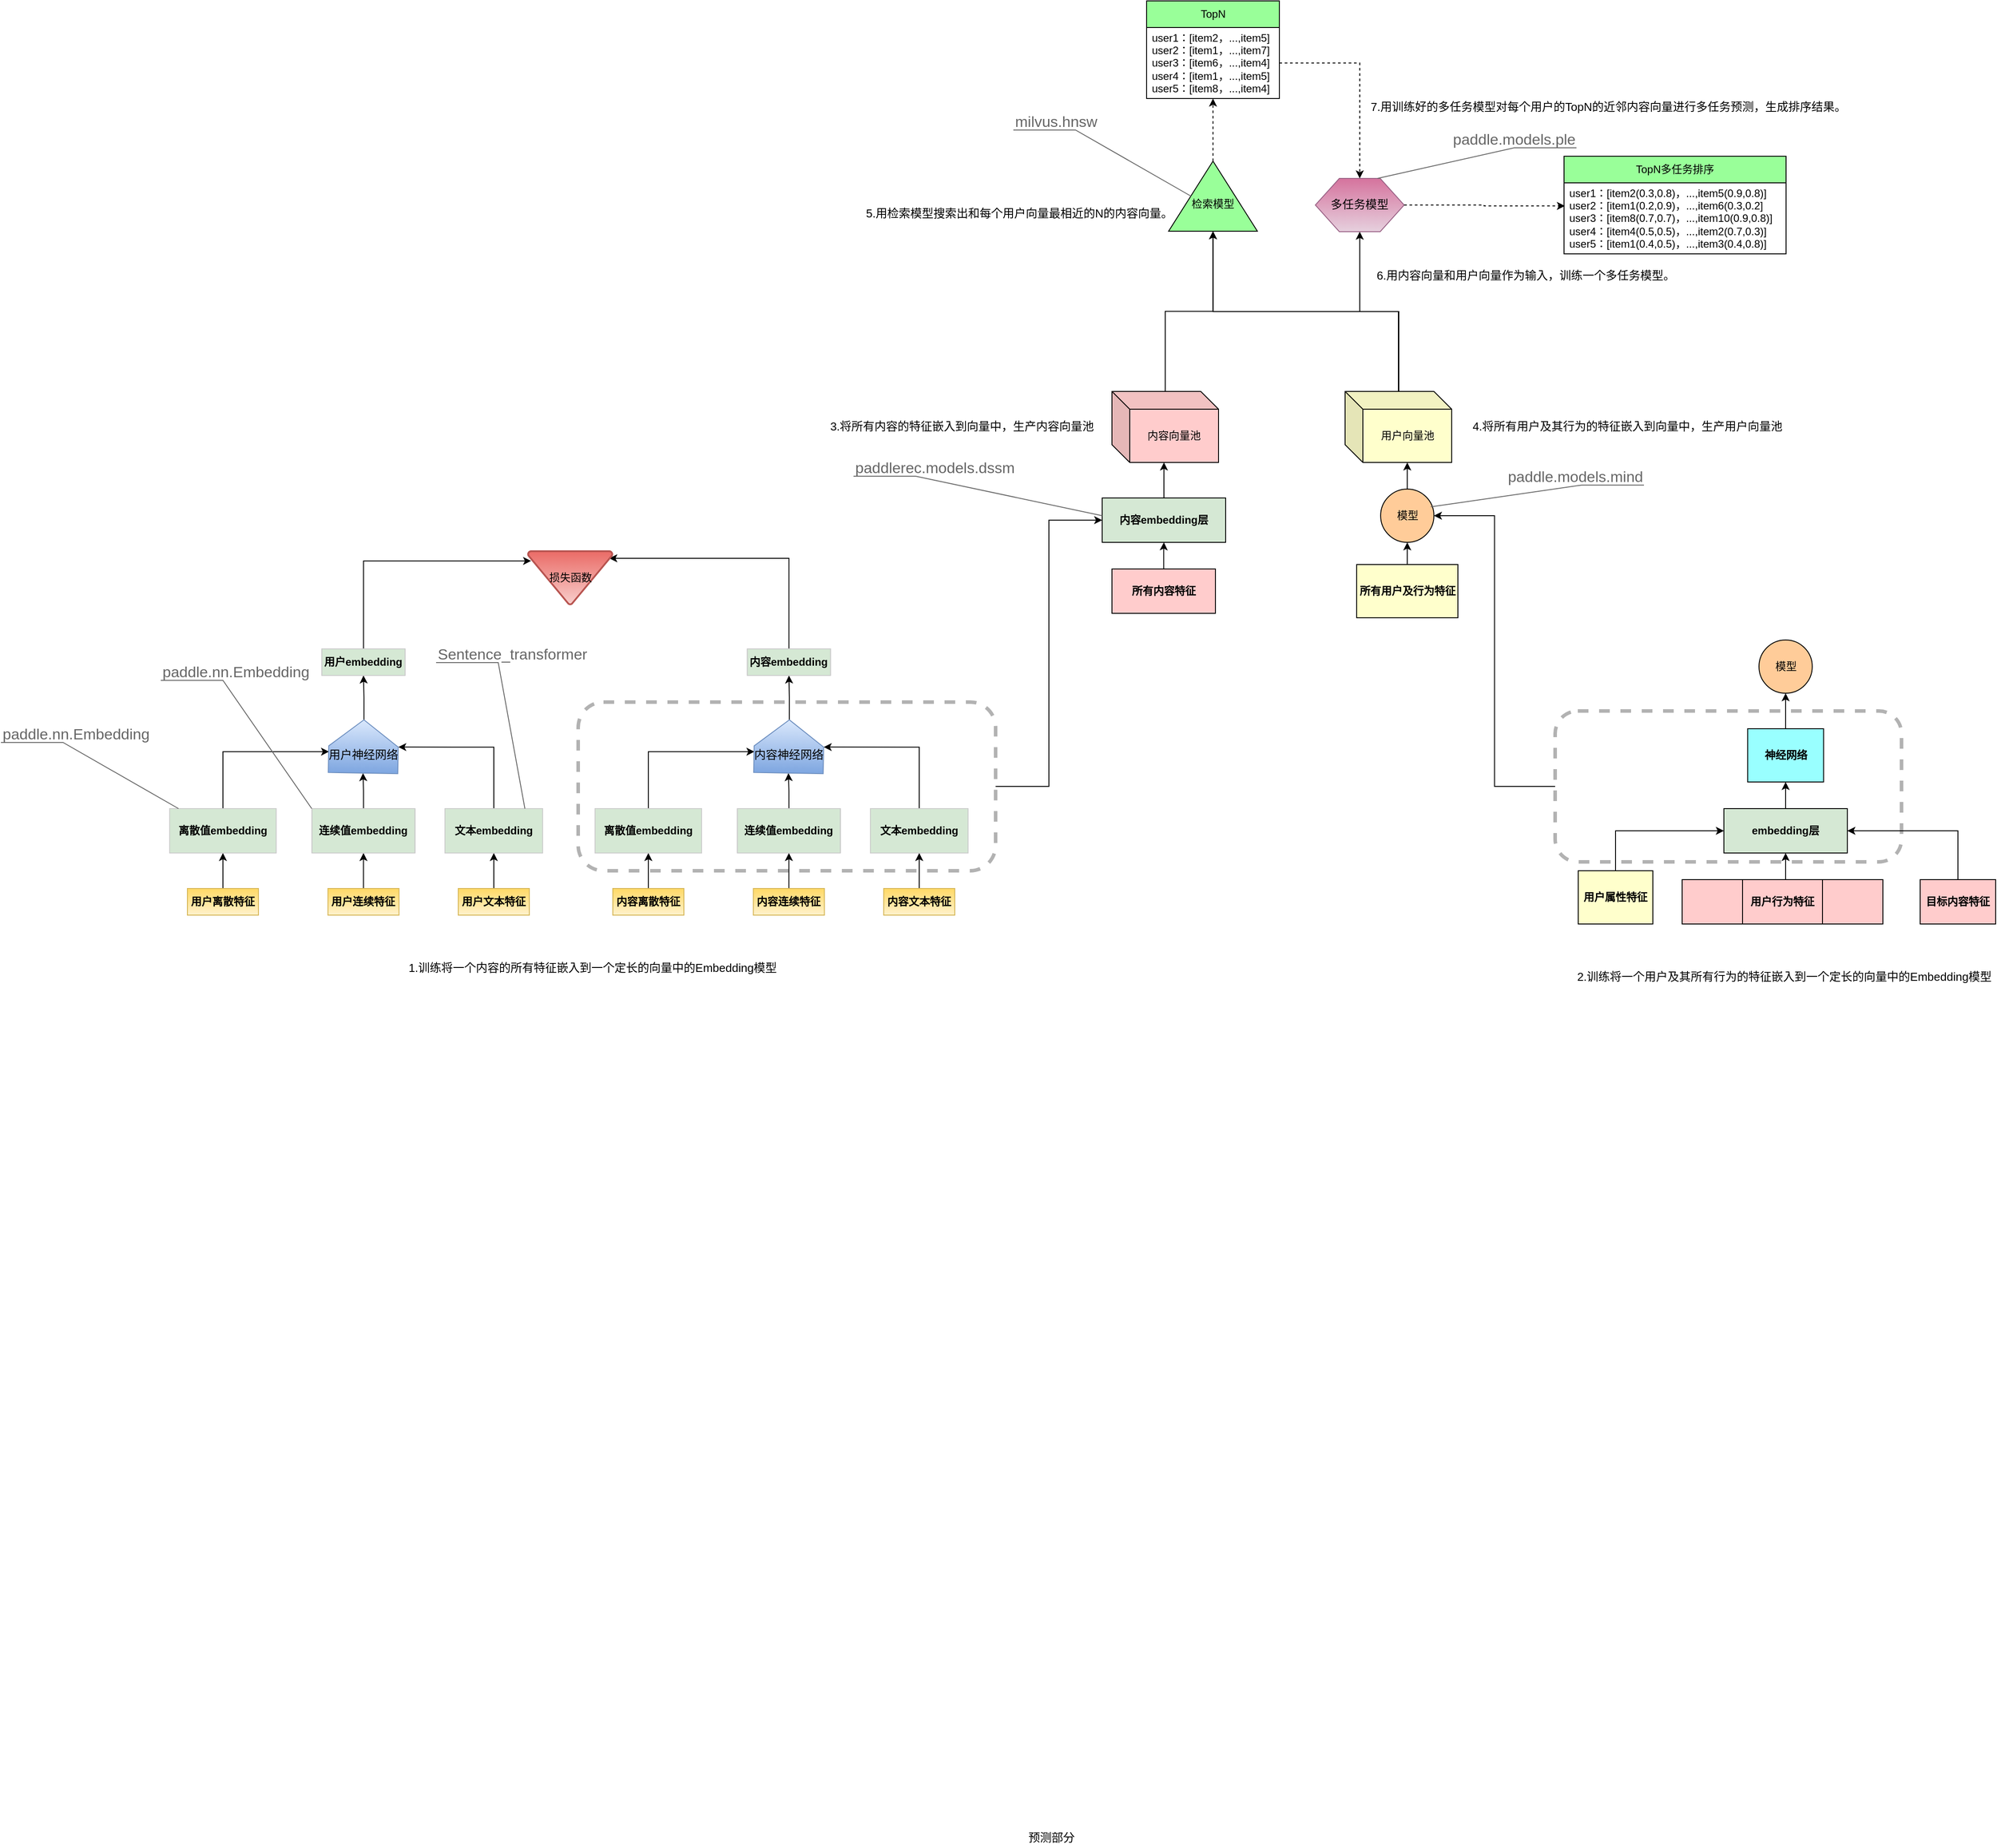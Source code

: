 <mxfile version="20.8.23" type="github">
  <diagram name="Page-1" id="c7558073-3199-34d8-9f00-42111426c3f3">
    <mxGraphModel dx="2049" dy="1080" grid="1" gridSize="10" guides="1" tooltips="1" connect="1" arrows="1" fold="1" page="1" pageScale="1" pageWidth="2339" pageHeight="3300" background="none" math="0" shadow="0">
      <root>
        <mxCell id="0" />
        <mxCell id="1" parent="0" />
        <mxCell id="L0b_EOj-_LT04khmlrGZ-57" style="edgeStyle=orthogonalEdgeStyle;rounded=0;orthogonalLoop=1;jettySize=auto;html=1;exitX=0;exitY=0.5;exitDx=0;exitDy=0;entryX=1;entryY=0.5;entryDx=0;entryDy=0;" parent="1" source="L0b_EOj-_LT04khmlrGZ-54" target="iI74cnu4na5t7-cU_Ch_-108" edge="1">
          <mxGeometry relative="1" as="geometry" />
        </mxCell>
        <mxCell id="L0b_EOj-_LT04khmlrGZ-54" value="" style="rounded=1;whiteSpace=wrap;html=1;strokeColor=#000000;strokeWidth=4;gradientDirection=north;opacity=30;dashed=1;" parent="1" vertex="1">
          <mxGeometry x="1890" y="1540" width="390" height="170" as="geometry" />
        </mxCell>
        <mxCell id="RC35ugmNvOwFqlfuLgSt-1" style="edgeStyle=orthogonalEdgeStyle;rounded=0;orthogonalLoop=1;jettySize=auto;html=1;exitX=1;exitY=0.5;exitDx=0;exitDy=0;entryX=0;entryY=0.5;entryDx=0;entryDy=0;" parent="1" source="L0b_EOj-_LT04khmlrGZ-53" target="iI74cnu4na5t7-cU_Ch_-109" edge="1">
          <mxGeometry relative="1" as="geometry" />
        </mxCell>
        <mxCell id="L0b_EOj-_LT04khmlrGZ-53" value="" style="rounded=1;whiteSpace=wrap;html=1;strokeColor=#000000;strokeWidth=4;gradientDirection=north;opacity=30;dashed=1;" parent="1" vertex="1">
          <mxGeometry x="790" y="1530" width="470" height="190" as="geometry" />
        </mxCell>
        <mxCell id="iI74cnu4na5t7-cU_Ch_-101" style="edgeStyle=orthogonalEdgeStyle;rounded=0;orthogonalLoop=1;jettySize=auto;html=1;exitX=0.5;exitY=0;exitDx=0;exitDy=0;entryX=0;entryY=0.5;entryDx=0;entryDy=0;" parent="1" source="iI74cnu4na5t7-cU_Ch_-96" target="iI74cnu4na5t7-cU_Ch_-99" edge="1">
          <mxGeometry relative="1" as="geometry" />
        </mxCell>
        <mxCell id="iI74cnu4na5t7-cU_Ch_-96" value="用户属性特征" style="whiteSpace=wrap;align=center;verticalAlign=middle;fontStyle=1;strokeWidth=1;fillColor=#FFFFCC" parent="1" vertex="1">
          <mxGeometry x="1916" y="1720" width="84" height="60" as="geometry" />
        </mxCell>
        <mxCell id="iI74cnu4na5t7-cU_Ch_-102" style="edgeStyle=orthogonalEdgeStyle;rounded=0;orthogonalLoop=1;jettySize=auto;html=1;exitX=0.5;exitY=0;exitDx=0;exitDy=0;entryX=0.5;entryY=1;entryDx=0;entryDy=0;" parent="1" source="iI74cnu4na5t7-cU_Ch_-97" target="iI74cnu4na5t7-cU_Ch_-99" edge="1">
          <mxGeometry relative="1" as="geometry" />
        </mxCell>
        <mxCell id="iI74cnu4na5t7-cU_Ch_-97" value="用户行为特征" style="shape=process;whiteSpace=wrap;align=center;verticalAlign=middle;size=0.301;fontStyle=1;strokeWidth=1;fillColor=#FFCCCC" parent="1" vertex="1">
          <mxGeometry x="2033" y="1730" width="226" height="50" as="geometry" />
        </mxCell>
        <mxCell id="iI74cnu4na5t7-cU_Ch_-103" style="edgeStyle=orthogonalEdgeStyle;rounded=0;orthogonalLoop=1;jettySize=auto;html=1;exitX=0.5;exitY=0;exitDx=0;exitDy=0;entryX=1;entryY=0.5;entryDx=0;entryDy=0;" parent="1" source="iI74cnu4na5t7-cU_Ch_-98" target="iI74cnu4na5t7-cU_Ch_-99" edge="1">
          <mxGeometry relative="1" as="geometry" />
        </mxCell>
        <mxCell id="iI74cnu4na5t7-cU_Ch_-98" value="目标内容特征" style="whiteSpace=wrap;align=center;verticalAlign=middle;fontStyle=1;strokeWidth=1;fillColor=#FFCCCC;" parent="1" vertex="1">
          <mxGeometry x="2301" y="1730" width="85" height="50" as="geometry" />
        </mxCell>
        <mxCell id="iI74cnu4na5t7-cU_Ch_-104" style="edgeStyle=orthogonalEdgeStyle;rounded=0;orthogonalLoop=1;jettySize=auto;html=1;exitX=0.5;exitY=0;exitDx=0;exitDy=0;entryX=0.5;entryY=1;entryDx=0;entryDy=0;" parent="1" source="iI74cnu4na5t7-cU_Ch_-99" target="iI74cnu4na5t7-cU_Ch_-100" edge="1">
          <mxGeometry relative="1" as="geometry" />
        </mxCell>
        <mxCell id="iI74cnu4na5t7-cU_Ch_-99" value="embedding层" style="shape=process;whiteSpace=wrap;align=center;verticalAlign=middle;size=0;fontStyle=1;strokeWidth=1;fillColor=#D5E8D4;" parent="1" vertex="1">
          <mxGeometry x="2080" y="1650" width="139" height="50" as="geometry" />
        </mxCell>
        <mxCell id="iI74cnu4na5t7-cU_Ch_-107" style="edgeStyle=orthogonalEdgeStyle;rounded=0;orthogonalLoop=1;jettySize=auto;html=1;exitX=0.5;exitY=0;exitDx=0;exitDy=0;entryX=0.5;entryY=1;entryDx=0;entryDy=0;" parent="1" source="iI74cnu4na5t7-cU_Ch_-100" target="iI74cnu4na5t7-cU_Ch_-106" edge="1">
          <mxGeometry relative="1" as="geometry" />
        </mxCell>
        <mxCell id="iI74cnu4na5t7-cU_Ch_-100" value="神经网络" style="whiteSpace=wrap;align=center;verticalAlign=middle;fontStyle=1;strokeWidth=1;fillColor=#99FFFF;" parent="1" vertex="1">
          <mxGeometry x="2106.75" y="1560" width="85.5" height="60" as="geometry" />
        </mxCell>
        <mxCell id="iI74cnu4na5t7-cU_Ch_-106" value="模型" style="ellipse;whiteSpace=wrap;html=1;aspect=fixed;fillColor=#FFCC99;strokeWidth=1;" parent="1" vertex="1">
          <mxGeometry x="2119.5" y="1460" width="60" height="60" as="geometry" />
        </mxCell>
        <mxCell id="iI74cnu4na5t7-cU_Ch_-119" style="edgeStyle=orthogonalEdgeStyle;rounded=0;orthogonalLoop=1;jettySize=auto;html=1;entryX=0;entryY=0;entryDx=70;entryDy=80;entryPerimeter=0;" parent="1" source="iI74cnu4na5t7-cU_Ch_-108" target="iI74cnu4na5t7-cU_Ch_-116" edge="1">
          <mxGeometry relative="1" as="geometry" />
        </mxCell>
        <mxCell id="iI74cnu4na5t7-cU_Ch_-108" value="模型" style="ellipse;whiteSpace=wrap;html=1;aspect=fixed;fillColor=#FFCC99;strokeWidth=1;" parent="1" vertex="1">
          <mxGeometry x="1693.5" y="1290" width="60" height="60" as="geometry" />
        </mxCell>
        <mxCell id="iI74cnu4na5t7-cU_Ch_-121" style="edgeStyle=orthogonalEdgeStyle;rounded=0;orthogonalLoop=1;jettySize=auto;html=1;entryX=0.488;entryY=1;entryDx=0;entryDy=0;entryPerimeter=0;" parent="1" source="iI74cnu4na5t7-cU_Ch_-109" target="iI74cnu4na5t7-cU_Ch_-117" edge="1">
          <mxGeometry relative="1" as="geometry" />
        </mxCell>
        <mxCell id="iI74cnu4na5t7-cU_Ch_-109" value="内容embedding层" style="shape=process;whiteSpace=wrap;align=center;verticalAlign=middle;size=0;fontStyle=1;strokeWidth=1;fillColor=#D5E8D4;" parent="1" vertex="1">
          <mxGeometry x="1380" y="1300" width="139" height="50" as="geometry" />
        </mxCell>
        <mxCell id="iI74cnu4na5t7-cU_Ch_-113" style="edgeStyle=orthogonalEdgeStyle;rounded=0;orthogonalLoop=1;jettySize=auto;html=1;exitX=0.5;exitY=0;exitDx=0;exitDy=0;entryX=0.5;entryY=1;entryDx=0;entryDy=0;" parent="1" source="iI74cnu4na5t7-cU_Ch_-110" target="iI74cnu4na5t7-cU_Ch_-108" edge="1">
          <mxGeometry relative="1" as="geometry" />
        </mxCell>
        <mxCell id="iI74cnu4na5t7-cU_Ch_-110" value="所有用户及行为特征" style="whiteSpace=wrap;align=center;verticalAlign=middle;fontStyle=1;strokeWidth=1;fillColor=#FFFFCC" parent="1" vertex="1">
          <mxGeometry x="1666.5" y="1375" width="114" height="60" as="geometry" />
        </mxCell>
        <mxCell id="iI74cnu4na5t7-cU_Ch_-115" style="edgeStyle=orthogonalEdgeStyle;rounded=0;orthogonalLoop=1;jettySize=auto;html=1;entryX=0.5;entryY=1;entryDx=0;entryDy=0;" parent="1" source="iI74cnu4na5t7-cU_Ch_-111" target="iI74cnu4na5t7-cU_Ch_-109" edge="1">
          <mxGeometry relative="1" as="geometry" />
        </mxCell>
        <mxCell id="iI74cnu4na5t7-cU_Ch_-111" value="所有内容特征" style="whiteSpace=wrap;align=center;verticalAlign=middle;fontStyle=1;strokeWidth=1;fillColor=#FFCCCC;" parent="1" vertex="1">
          <mxGeometry x="1391" y="1380" width="116.5" height="50" as="geometry" />
        </mxCell>
        <mxCell id="iI74cnu4na5t7-cU_Ch_-123" style="edgeStyle=orthogonalEdgeStyle;rounded=0;orthogonalLoop=1;jettySize=auto;html=1;entryX=0;entryY=0.5;entryDx=0;entryDy=0;" parent="1" source="iI74cnu4na5t7-cU_Ch_-116" target="iI74cnu4na5t7-cU_Ch_-122" edge="1">
          <mxGeometry relative="1" as="geometry">
            <Array as="points">
              <mxPoint x="1714" y="1090" />
              <mxPoint x="1505" y="1090" />
            </Array>
          </mxGeometry>
        </mxCell>
        <mxCell id="RC35ugmNvOwFqlfuLgSt-3" style="edgeStyle=orthogonalEdgeStyle;rounded=0;orthogonalLoop=1;jettySize=auto;html=1;exitX=0;exitY=0;exitDx=50;exitDy=0;exitPerimeter=0;" parent="1" source="iI74cnu4na5t7-cU_Ch_-116" target="RC35ugmNvOwFqlfuLgSt-2" edge="1">
          <mxGeometry relative="1" as="geometry">
            <Array as="points">
              <mxPoint x="1714" y="1180" />
              <mxPoint x="1714" y="1090" />
              <mxPoint x="1670" y="1090" />
            </Array>
          </mxGeometry>
        </mxCell>
        <mxCell id="iI74cnu4na5t7-cU_Ch_-116" value="用户向量池" style="shape=cube;whiteSpace=wrap;html=1;boundedLbl=1;backgroundOutline=1;darkOpacity=0.05;darkOpacity2=0.1;strokeWidth=1;fillColor=#FFFFCC;" parent="1" vertex="1">
          <mxGeometry x="1653.5" y="1180" width="120" height="80" as="geometry" />
        </mxCell>
        <mxCell id="iI74cnu4na5t7-cU_Ch_-124" style="edgeStyle=orthogonalEdgeStyle;rounded=0;orthogonalLoop=1;jettySize=auto;html=1;" parent="1" source="iI74cnu4na5t7-cU_Ch_-117" target="iI74cnu4na5t7-cU_Ch_-122" edge="1">
          <mxGeometry relative="1" as="geometry" />
        </mxCell>
        <mxCell id="iI74cnu4na5t7-cU_Ch_-117" value="内容向量池" style="shape=cube;whiteSpace=wrap;html=1;boundedLbl=1;backgroundOutline=1;darkOpacity=0.05;darkOpacity2=0.1;strokeWidth=1;fillColor=#FFCCCC;" parent="1" vertex="1">
          <mxGeometry x="1391" y="1180" width="120" height="80" as="geometry" />
        </mxCell>
        <mxCell id="iI74cnu4na5t7-cU_Ch_-132" style="edgeStyle=orthogonalEdgeStyle;rounded=0;orthogonalLoop=1;jettySize=auto;html=1;exitX=1;exitY=0.5;exitDx=0;exitDy=0;entryX=0.5;entryY=1;entryDx=0;entryDy=0;dashed=1;" parent="1" source="iI74cnu4na5t7-cU_Ch_-122" target="iI74cnu4na5t7-cU_Ch_-127" edge="1">
          <mxGeometry relative="1" as="geometry" />
        </mxCell>
        <mxCell id="iI74cnu4na5t7-cU_Ch_-122" value="" style="triangle;whiteSpace=wrap;html=1;strokeWidth=1;fillColor=#99FF99;rotation=-90;" parent="1" vertex="1">
          <mxGeometry x="1465.25" y="910" width="79" height="100" as="geometry" />
        </mxCell>
        <mxCell id="iI74cnu4na5t7-cU_Ch_-125" value="检索模型" style="text;spacingTop=-5;align=center" parent="1" vertex="1">
          <mxGeometry x="1489.75" y="960" width="30" height="20" as="geometry" />
        </mxCell>
        <mxCell id="iI74cnu4na5t7-cU_Ch_-127" value="TopN" style="swimlane;fontStyle=0;childLayout=stackLayout;horizontal=1;startSize=30;horizontalStack=0;resizeParent=1;resizeParentMax=0;resizeLast=0;collapsible=1;marginBottom=0;whiteSpace=wrap;html=1;strokeWidth=1;fillColor=#99FF99;" parent="1" vertex="1">
          <mxGeometry x="1430" y="740" width="149.5" height="110" as="geometry" />
        </mxCell>
        <mxCell id="iI74cnu4na5t7-cU_Ch_-128" value="user1：[item2，...,item5]&lt;br&gt;user2：[item1，...,item7]&lt;br&gt;user3：[item6，...,item4]&lt;br&gt;user4：[item1，...,item5]&lt;br&gt;user5：[item8，...,item4]" style="text;strokeColor=none;fillColor=none;align=left;verticalAlign=middle;spacingLeft=4;spacingRight=4;overflow=hidden;points=[[0,0.5],[1,0.5]];portConstraint=eastwest;rotatable=0;whiteSpace=wrap;html=1;strokeWidth=3;" parent="iI74cnu4na5t7-cU_Ch_-127" vertex="1">
          <mxGeometry y="30" width="149.5" height="80" as="geometry" />
        </mxCell>
        <mxCell id="iI74cnu4na5t7-cU_Ch_-134" value="预测部分" style="text;spacingTop=-5;align=center;strokeWidth=1;fontSize=13;" parent="1" vertex="1">
          <mxGeometry x="1230" y="2800" width="186" height="20" as="geometry" />
        </mxCell>
        <mxCell id="L0b_EOj-_LT04khmlrGZ-14" value="" style="edgeStyle=orthogonalEdgeStyle;rounded=0;orthogonalLoop=1;jettySize=auto;html=1;" parent="1" source="L0b_EOj-_LT04khmlrGZ-15" target="L0b_EOj-_LT04khmlrGZ-21" edge="1">
          <mxGeometry relative="1" as="geometry" />
        </mxCell>
        <mxCell id="L0b_EOj-_LT04khmlrGZ-15" value="内容离散特征" style="whiteSpace=wrap;align=center;verticalAlign=middle;fontStyle=1;strokeWidth=1;fillColor=#fff2cc;strokeColor=#d6b656;gradientColor=#ffd966;gradientDirection=north;" parent="1" vertex="1">
          <mxGeometry x="829" y="1740" width="80" height="30" as="geometry" />
        </mxCell>
        <mxCell id="L0b_EOj-_LT04khmlrGZ-16" style="edgeStyle=orthogonalEdgeStyle;rounded=0;orthogonalLoop=1;jettySize=auto;html=1;entryX=0.5;entryY=1;entryDx=0;entryDy=0;" parent="1" source="L0b_EOj-_LT04khmlrGZ-17" target="L0b_EOj-_LT04khmlrGZ-23" edge="1">
          <mxGeometry relative="1" as="geometry" />
        </mxCell>
        <mxCell id="L0b_EOj-_LT04khmlrGZ-17" value="内容连续特征" style="whiteSpace=wrap;align=center;verticalAlign=middle;fontStyle=1;strokeWidth=1;fillColor=#fff2cc;strokeColor=#d6b656;gradientColor=#ffd966;gradientDirection=north;" parent="1" vertex="1">
          <mxGeometry x="987.25" y="1740" width="80" height="30" as="geometry" />
        </mxCell>
        <mxCell id="L0b_EOj-_LT04khmlrGZ-18" style="edgeStyle=orthogonalEdgeStyle;rounded=0;orthogonalLoop=1;jettySize=auto;html=1;entryX=0.5;entryY=1;entryDx=0;entryDy=0;" parent="1" source="L0b_EOj-_LT04khmlrGZ-19" target="L0b_EOj-_LT04khmlrGZ-25" edge="1">
          <mxGeometry relative="1" as="geometry" />
        </mxCell>
        <mxCell id="L0b_EOj-_LT04khmlrGZ-19" value="内容文本特征" style="whiteSpace=wrap;align=center;verticalAlign=middle;fontStyle=1;strokeWidth=1;fillColor=#fff2cc;strokeColor=#d6b656;gradientColor=#ffd966;gradientDirection=north;" parent="1" vertex="1">
          <mxGeometry x="1134" y="1740" width="80" height="30" as="geometry" />
        </mxCell>
        <mxCell id="L0b_EOj-_LT04khmlrGZ-20" style="edgeStyle=orthogonalEdgeStyle;rounded=0;orthogonalLoop=1;jettySize=auto;html=1;entryX=0.994;entryY=0.391;entryDx=0;entryDy=0;entryPerimeter=0;" parent="1" source="L0b_EOj-_LT04khmlrGZ-21" target="L0b_EOj-_LT04khmlrGZ-26" edge="1">
          <mxGeometry relative="1" as="geometry">
            <Array as="points">
              <mxPoint x="869.25" y="1586" />
            </Array>
          </mxGeometry>
        </mxCell>
        <mxCell id="L0b_EOj-_LT04khmlrGZ-21" value="离散值embedding" style="shape=process;whiteSpace=wrap;align=center;verticalAlign=middle;size=0;fontStyle=1;strokeWidth=1;fillColor=#D5E8D4;strokeColor=#CCCCCC;" parent="1" vertex="1">
          <mxGeometry x="809" y="1650" width="120" height="50" as="geometry" />
        </mxCell>
        <mxCell id="L0b_EOj-_LT04khmlrGZ-22" style="edgeStyle=orthogonalEdgeStyle;rounded=0;orthogonalLoop=1;jettySize=auto;html=1;entryX=0.5;entryY=0;entryDx=0;entryDy=0;" parent="1" source="L0b_EOj-_LT04khmlrGZ-23" target="L0b_EOj-_LT04khmlrGZ-26" edge="1">
          <mxGeometry relative="1" as="geometry" />
        </mxCell>
        <mxCell id="L0b_EOj-_LT04khmlrGZ-23" value="连续值embedding" style="shape=process;whiteSpace=wrap;align=center;verticalAlign=middle;size=0;fontStyle=1;strokeWidth=1;fillColor=#D5E8D4;strokeColor=#CCCCCC;" parent="1" vertex="1">
          <mxGeometry x="969.25" y="1650" width="116" height="50" as="geometry" />
        </mxCell>
        <mxCell id="L0b_EOj-_LT04khmlrGZ-24" style="edgeStyle=orthogonalEdgeStyle;rounded=0;orthogonalLoop=1;jettySize=auto;html=1;entryX=0;entryY=0.5;entryDx=0;entryDy=0;" parent="1" source="L0b_EOj-_LT04khmlrGZ-25" target="L0b_EOj-_LT04khmlrGZ-26" edge="1">
          <mxGeometry relative="1" as="geometry">
            <Array as="points">
              <mxPoint x="1174.25" y="1581" />
            </Array>
          </mxGeometry>
        </mxCell>
        <mxCell id="L0b_EOj-_LT04khmlrGZ-25" value="文本embedding" style="shape=process;whiteSpace=wrap;align=center;verticalAlign=middle;size=0;fontStyle=1;strokeWidth=1;fillColor=#D5E8D4;strokeColor=#CCCCCC;" parent="1" vertex="1">
          <mxGeometry x="1119" y="1650" width="110" height="50" as="geometry" />
        </mxCell>
        <mxCell id="L0b_EOj-_LT04khmlrGZ-45" style="edgeStyle=orthogonalEdgeStyle;rounded=0;orthogonalLoop=1;jettySize=auto;html=1;exitX=0.5;exitY=1;exitDx=0;exitDy=0;" parent="1" source="L0b_EOj-_LT04khmlrGZ-26" target="L0b_EOj-_LT04khmlrGZ-44" edge="1">
          <mxGeometry relative="1" as="geometry" />
        </mxCell>
        <mxCell id="L0b_EOj-_LT04khmlrGZ-26" value="" style="verticalLabelPosition=bottom;verticalAlign=top;html=1;shape=offPageConnector;rounded=0;size=0.5;strokeColor=#6c8ebf;strokeWidth=1;gradientDirection=north;rotation=-179;fillColor=#dae8fc;gradientColor=#7ea6e0;" parent="1" vertex="1">
          <mxGeometry x="988.13" y="1550" width="78.25" height="60" as="geometry" />
        </mxCell>
        <mxCell id="L0b_EOj-_LT04khmlrGZ-27" value="内容神经网络" style="text;spacingTop=-5;align=center;strokeWidth=1;fontSize=13;" parent="1" vertex="1">
          <mxGeometry x="999.25" y="1580" width="56" height="20" as="geometry" />
        </mxCell>
        <mxCell id="L0b_EOj-_LT04khmlrGZ-30" value="" style="edgeStyle=orthogonalEdgeStyle;rounded=0;orthogonalLoop=1;jettySize=auto;html=1;" parent="1" source="L0b_EOj-_LT04khmlrGZ-31" target="L0b_EOj-_LT04khmlrGZ-37" edge="1">
          <mxGeometry relative="1" as="geometry" />
        </mxCell>
        <mxCell id="L0b_EOj-_LT04khmlrGZ-31" value="用户离散特征" style="whiteSpace=wrap;align=center;verticalAlign=middle;fontStyle=1;strokeWidth=1;fillColor=#fff2cc;strokeColor=#d6b656;gradientColor=#ffd966;gradientDirection=north;" parent="1" vertex="1">
          <mxGeometry x="350" y="1740" width="80" height="30" as="geometry" />
        </mxCell>
        <mxCell id="L0b_EOj-_LT04khmlrGZ-32" style="edgeStyle=orthogonalEdgeStyle;rounded=0;orthogonalLoop=1;jettySize=auto;html=1;entryX=0.5;entryY=1;entryDx=0;entryDy=0;" parent="1" source="L0b_EOj-_LT04khmlrGZ-33" target="L0b_EOj-_LT04khmlrGZ-39" edge="1">
          <mxGeometry relative="1" as="geometry" />
        </mxCell>
        <mxCell id="L0b_EOj-_LT04khmlrGZ-33" value="用户连续特征" style="whiteSpace=wrap;align=center;verticalAlign=middle;fontStyle=1;strokeWidth=1;fillColor=#fff2cc;strokeColor=#d6b656;gradientColor=#ffd966;gradientDirection=north;" parent="1" vertex="1">
          <mxGeometry x="508.25" y="1740" width="80" height="30" as="geometry" />
        </mxCell>
        <mxCell id="L0b_EOj-_LT04khmlrGZ-34" style="edgeStyle=orthogonalEdgeStyle;rounded=0;orthogonalLoop=1;jettySize=auto;html=1;entryX=0.5;entryY=1;entryDx=0;entryDy=0;" parent="1" source="L0b_EOj-_LT04khmlrGZ-35" target="L0b_EOj-_LT04khmlrGZ-41" edge="1">
          <mxGeometry relative="1" as="geometry" />
        </mxCell>
        <mxCell id="L0b_EOj-_LT04khmlrGZ-35" value="用户文本特征" style="whiteSpace=wrap;align=center;verticalAlign=middle;fontStyle=1;strokeWidth=1;fillColor=#fff2cc;strokeColor=#d6b656;gradientColor=#ffd966;gradientDirection=north;" parent="1" vertex="1">
          <mxGeometry x="655" y="1740" width="80" height="30" as="geometry" />
        </mxCell>
        <mxCell id="L0b_EOj-_LT04khmlrGZ-36" style="edgeStyle=orthogonalEdgeStyle;rounded=0;orthogonalLoop=1;jettySize=auto;html=1;entryX=0.994;entryY=0.391;entryDx=0;entryDy=0;entryPerimeter=0;" parent="1" source="L0b_EOj-_LT04khmlrGZ-37" target="L0b_EOj-_LT04khmlrGZ-42" edge="1">
          <mxGeometry relative="1" as="geometry">
            <Array as="points">
              <mxPoint x="390.25" y="1586" />
            </Array>
          </mxGeometry>
        </mxCell>
        <mxCell id="L0b_EOj-_LT04khmlrGZ-37" value="离散值embedding" style="shape=process;whiteSpace=wrap;align=center;verticalAlign=middle;size=0;fontStyle=1;strokeWidth=1;fillColor=#D5E8D4;strokeColor=#CCCCCC;" parent="1" vertex="1">
          <mxGeometry x="330" y="1650" width="120" height="50" as="geometry" />
        </mxCell>
        <mxCell id="L0b_EOj-_LT04khmlrGZ-38" style="edgeStyle=orthogonalEdgeStyle;rounded=0;orthogonalLoop=1;jettySize=auto;html=1;entryX=0.5;entryY=0;entryDx=0;entryDy=0;" parent="1" source="L0b_EOj-_LT04khmlrGZ-39" target="L0b_EOj-_LT04khmlrGZ-42" edge="1">
          <mxGeometry relative="1" as="geometry" />
        </mxCell>
        <mxCell id="L0b_EOj-_LT04khmlrGZ-39" value="连续值embedding" style="shape=process;whiteSpace=wrap;align=center;verticalAlign=middle;size=0;fontStyle=1;strokeWidth=1;fillColor=#D5E8D4;strokeColor=#CCCCCC;" parent="1" vertex="1">
          <mxGeometry x="490.25" y="1650" width="116" height="50" as="geometry" />
        </mxCell>
        <mxCell id="L0b_EOj-_LT04khmlrGZ-40" style="edgeStyle=orthogonalEdgeStyle;rounded=0;orthogonalLoop=1;jettySize=auto;html=1;entryX=0;entryY=0.5;entryDx=0;entryDy=0;" parent="1" source="L0b_EOj-_LT04khmlrGZ-41" target="L0b_EOj-_LT04khmlrGZ-42" edge="1">
          <mxGeometry relative="1" as="geometry">
            <Array as="points">
              <mxPoint x="695.25" y="1581" />
            </Array>
          </mxGeometry>
        </mxCell>
        <mxCell id="L0b_EOj-_LT04khmlrGZ-41" value="文本embedding" style="shape=process;whiteSpace=wrap;align=center;verticalAlign=middle;size=0;fontStyle=1;strokeWidth=1;fillColor=#D5E8D4;strokeColor=#CCCCCC;" parent="1" vertex="1">
          <mxGeometry x="640" y="1650" width="110" height="50" as="geometry" />
        </mxCell>
        <mxCell id="L0b_EOj-_LT04khmlrGZ-47" style="edgeStyle=orthogonalEdgeStyle;rounded=0;orthogonalLoop=1;jettySize=auto;html=1;exitX=0.5;exitY=1;exitDx=0;exitDy=0;entryX=0.5;entryY=1;entryDx=0;entryDy=0;" parent="1" source="L0b_EOj-_LT04khmlrGZ-42" target="L0b_EOj-_LT04khmlrGZ-46" edge="1">
          <mxGeometry relative="1" as="geometry" />
        </mxCell>
        <mxCell id="L0b_EOj-_LT04khmlrGZ-42" value="" style="verticalLabelPosition=bottom;verticalAlign=top;html=1;shape=offPageConnector;rounded=0;size=0.5;strokeColor=#6c8ebf;strokeWidth=1;gradientDirection=north;rotation=-179;fillColor=#dae8fc;gradientColor=#7ea6e0;" parent="1" vertex="1">
          <mxGeometry x="509.13" y="1550" width="78.25" height="60" as="geometry" />
        </mxCell>
        <mxCell id="L0b_EOj-_LT04khmlrGZ-43" value="用户神经网络" style="text;spacingTop=-5;align=center;strokeWidth=1;fontSize=13;" parent="1" vertex="1">
          <mxGeometry x="520.25" y="1580" width="56" height="20" as="geometry" />
        </mxCell>
        <mxCell id="L0b_EOj-_LT04khmlrGZ-49" style="edgeStyle=orthogonalEdgeStyle;rounded=0;orthogonalLoop=1;jettySize=auto;html=1;entryX=0.963;entryY=0.133;entryDx=0;entryDy=0;entryPerimeter=0;" parent="1" source="L0b_EOj-_LT04khmlrGZ-44" target="L0b_EOj-_LT04khmlrGZ-48" edge="1">
          <mxGeometry relative="1" as="geometry">
            <Array as="points">
              <mxPoint x="1027" y="1368" />
            </Array>
          </mxGeometry>
        </mxCell>
        <mxCell id="L0b_EOj-_LT04khmlrGZ-44" value="内容embedding" style="shape=process;whiteSpace=wrap;align=center;verticalAlign=middle;size=0;fontStyle=1;strokeWidth=1;fillColor=#D5E8D4;strokeColor=#CCCCCC;" parent="1" vertex="1">
          <mxGeometry x="980.38" y="1470" width="93.75" height="30" as="geometry" />
        </mxCell>
        <mxCell id="L0b_EOj-_LT04khmlrGZ-51" style="edgeStyle=orthogonalEdgeStyle;rounded=0;orthogonalLoop=1;jettySize=auto;html=1;entryX=0.037;entryY=0.183;entryDx=0;entryDy=0;entryPerimeter=0;" parent="1" source="L0b_EOj-_LT04khmlrGZ-46" target="L0b_EOj-_LT04khmlrGZ-48" edge="1">
          <mxGeometry relative="1" as="geometry">
            <Array as="points">
              <mxPoint x="548" y="1371" />
            </Array>
          </mxGeometry>
        </mxCell>
        <mxCell id="L0b_EOj-_LT04khmlrGZ-46" value="用户embedding" style="shape=process;whiteSpace=wrap;align=center;verticalAlign=middle;size=0;fontStyle=1;strokeWidth=1;fillColor=#D5E8D4;strokeColor=#CCCCCC;" parent="1" vertex="1">
          <mxGeometry x="501.37" y="1470" width="93.75" height="30" as="geometry" />
        </mxCell>
        <mxCell id="L0b_EOj-_LT04khmlrGZ-48" value="损失函数" style="strokeWidth=2;html=1;shape=mxgraph.flowchart.merge_or_storage;whiteSpace=wrap;strokeColor=#b85450;gradientDirection=north;fillColor=#f8cecc;gradientColor=#ea6b66;" parent="1" vertex="1">
          <mxGeometry x="733.5" y="1360" width="95" height="60" as="geometry" />
        </mxCell>
        <mxCell id="L0b_EOj-_LT04khmlrGZ-52" value="1.训练将一个内容的所有特征嵌入到一个定长的向量中的Embedding模型" style="text;spacingTop=-5;align=center;strokeWidth=1;fontSize=13;" parent="1" vertex="1">
          <mxGeometry x="588.25" y="1820" width="436.25" height="20" as="geometry" />
        </mxCell>
        <mxCell id="L0b_EOj-_LT04khmlrGZ-55" value="2.训练将一个用户及其所有行为的特征嵌入到一个定长的向量中的Embedding模型" style="text;spacingTop=-5;align=center;strokeWidth=1;fontSize=13;" parent="1" vertex="1">
          <mxGeometry x="1930" y="1830" width="436.25" height="20" as="geometry" />
        </mxCell>
        <mxCell id="RC35ugmNvOwFqlfuLgSt-2" value="" style="verticalLabelPosition=bottom;verticalAlign=top;html=1;shape=hexagon;perimeter=hexagonPerimeter2;arcSize=6;size=0.27;fillColor=#e6d0de;gradientColor=#d5739d;strokeColor=#996185;gradientDirection=north;" parent="1" vertex="1">
          <mxGeometry x="1620" y="940" width="100" height="60" as="geometry" />
        </mxCell>
        <mxCell id="RC35ugmNvOwFqlfuLgSt-8" style="edgeStyle=orthogonalEdgeStyle;rounded=0;orthogonalLoop=1;jettySize=auto;html=1;exitX=1;exitY=0.5;exitDx=0;exitDy=0;entryX=0.004;entryY=0.325;entryDx=0;entryDy=0;entryPerimeter=0;dashed=1;" parent="1" source="RC35ugmNvOwFqlfuLgSt-4" target="RC35ugmNvOwFqlfuLgSt-7" edge="1">
          <mxGeometry relative="1" as="geometry" />
        </mxCell>
        <mxCell id="RC35ugmNvOwFqlfuLgSt-4" value="多任务模型" style="text;spacingTop=-5;align=center;strokeWidth=1;fontSize=13;" parent="1" vertex="1">
          <mxGeometry x="1619.87" y="960" width="100.13" height="20" as="geometry" />
        </mxCell>
        <mxCell id="RC35ugmNvOwFqlfuLgSt-5" style="edgeStyle=orthogonalEdgeStyle;rounded=0;orthogonalLoop=1;jettySize=auto;html=1;exitX=1;exitY=0.5;exitDx=0;exitDy=0;entryX=0.5;entryY=0;entryDx=0;entryDy=0;dashed=1;" parent="1" source="iI74cnu4na5t7-cU_Ch_-128" target="RC35ugmNvOwFqlfuLgSt-2" edge="1">
          <mxGeometry relative="1" as="geometry" />
        </mxCell>
        <mxCell id="RC35ugmNvOwFqlfuLgSt-6" value="TopN多任务排序" style="swimlane;fontStyle=0;childLayout=stackLayout;horizontal=1;startSize=30;horizontalStack=0;resizeParent=1;resizeParentMax=0;resizeLast=0;collapsible=1;marginBottom=0;whiteSpace=wrap;html=1;strokeWidth=1;fillColor=#99FF99;" parent="1" vertex="1">
          <mxGeometry x="1900" y="915" width="250" height="110" as="geometry" />
        </mxCell>
        <mxCell id="RC35ugmNvOwFqlfuLgSt-7" value="user1：[item2(0.3,0.8)，...,item5(0.9,0.8)]&lt;br&gt;user2：[item1(0.2,0.9)，...,item6(0.3,0.2]&lt;br&gt;user3：[item8(0.7,0.7)，...,item10(0.9,0.8)]&lt;br&gt;user4：[item4(0.5,0.5)，...,item2(0.7,0.3)]&lt;br&gt;user5：[item1(0.4,0.5)，...,item3(0.4,0.8)]" style="text;strokeColor=none;fillColor=none;align=left;verticalAlign=middle;spacingLeft=4;spacingRight=4;overflow=hidden;points=[[0,0.5],[1,0.5]];portConstraint=eastwest;rotatable=0;whiteSpace=wrap;html=1;strokeWidth=3;" parent="RC35ugmNvOwFqlfuLgSt-6" vertex="1">
          <mxGeometry y="30" width="250" height="80" as="geometry" />
        </mxCell>
        <mxCell id="RC35ugmNvOwFqlfuLgSt-9" value="3.将所有内容的特征嵌入到向量中，生产内容向量池" style="text;spacingTop=-5;align=center;strokeWidth=1;fontSize=13;" parent="1" vertex="1">
          <mxGeometry x="1067.25" y="1210" width="310" height="20" as="geometry" />
        </mxCell>
        <mxCell id="RC35ugmNvOwFqlfuLgSt-10" value="4.将所有用户及其行为的特征嵌入到向量中，生产用户向量池" style="text;spacingTop=-5;align=center;strokeWidth=1;fontSize=13;" parent="1" vertex="1">
          <mxGeometry x="1793" y="1210" width="357" height="20" as="geometry" />
        </mxCell>
        <mxCell id="RC35ugmNvOwFqlfuLgSt-11" value="5.用检索模型搜索出和每个用户向量最相近的N的内容向量。" style="text;spacingTop=-5;align=center;strokeWidth=1;fontSize=13;" parent="1" vertex="1">
          <mxGeometry x="1108.25" y="970" width="357" height="20" as="geometry" />
        </mxCell>
        <mxCell id="RC35ugmNvOwFqlfuLgSt-12" value="6.用内容向量和用户向量作为输入，训练一个多任务模型。" style="text;spacingTop=-5;align=center;strokeWidth=1;fontSize=13;" parent="1" vertex="1">
          <mxGeometry x="1690" y="1040" width="334" height="20" as="geometry" />
        </mxCell>
        <mxCell id="RC35ugmNvOwFqlfuLgSt-13" value="7.用训练好的多任务模型对每个用户的TopN的近邻内容向量进行多任务预测，生成排序结果。" style="text;spacingTop=-5;align=center;strokeWidth=1;fontSize=13;" parent="1" vertex="1">
          <mxGeometry x="1690" y="850" width="520" height="20" as="geometry" />
        </mxCell>
        <mxCell id="LE-ri-JAdXNsD9MaeYVE-3" value="paddle.nn.Embedding" style="strokeWidth=1;shadow=0;dashed=0;align=center;html=1;shape=mxgraph.mockup.text.callout;linkText=;textSize=17;textColor=#666666;callDir=NW;callStyle=line;fontSize=17;fontColor=#666666;align=left;verticalAlign=top;strokeColor=#666666;" vertex="1" parent="1">
          <mxGeometry x="320" y="1480" width="170" height="170" as="geometry" />
        </mxCell>
        <mxCell id="LE-ri-JAdXNsD9MaeYVE-5" value="paddle.nn.Embedding" style="strokeWidth=1;shadow=0;dashed=0;align=center;html=1;shape=mxgraph.mockup.text.callout;linkText=;textSize=17;textColor=#666666;callDir=NW;callStyle=line;fontSize=17;fontColor=#666666;align=left;verticalAlign=top;strokeColor=#666666;" vertex="1" parent="1">
          <mxGeometry x="140" y="1550" width="200" height="100" as="geometry" />
        </mxCell>
        <mxCell id="LE-ri-JAdXNsD9MaeYVE-6" value="Sentence_transformer" style="strokeWidth=1;shadow=0;dashed=0;align=center;html=1;shape=mxgraph.mockup.text.callout;linkText=;textSize=17;textColor=#666666;callDir=NW;callStyle=line;fontSize=17;fontColor=#666666;align=left;verticalAlign=top;strokeColor=#666666;" vertex="1" parent="1">
          <mxGeometry x="630" y="1460" width="100" height="190" as="geometry" />
        </mxCell>
        <mxCell id="LE-ri-JAdXNsD9MaeYVE-7" value="paddlerec.models.dssm" style="strokeWidth=1;shadow=0;dashed=0;align=center;html=1;shape=mxgraph.mockup.text.callout;linkText=;textSize=17;textColor=#666666;callDir=NW;callStyle=line;fontSize=17;fontColor=#666666;align=left;verticalAlign=top;strokeColor=#666666;" vertex="1" parent="1">
          <mxGeometry x="1100" y="1250" width="280" height="70" as="geometry" />
        </mxCell>
        <mxCell id="LE-ri-JAdXNsD9MaeYVE-8" value="paddle.models.mind" style="strokeWidth=1;shadow=0;dashed=0;align=center;html=1;shape=mxgraph.mockup.text.callout;linkText=;textSize=17;textColor=#666666;callDir=NE;callStyle=line;fontSize=17;fontColor=#666666;align=right;verticalAlign=top;strokeColor=#666666;" vertex="1" parent="1">
          <mxGeometry x="1750" y="1260" width="240" height="50" as="geometry" />
        </mxCell>
        <mxCell id="LE-ri-JAdXNsD9MaeYVE-9" value="milvus.hnsw" style="strokeWidth=1;shadow=0;dashed=0;align=center;html=1;shape=mxgraph.mockup.text.callout;linkText=;textSize=17;textColor=#666666;callDir=NW;callStyle=line;fontSize=17;fontColor=#666666;align=left;verticalAlign=top;strokeColor=#666666;" vertex="1" parent="1">
          <mxGeometry x="1280" y="860" width="200" height="100" as="geometry" />
        </mxCell>
        <mxCell id="LE-ri-JAdXNsD9MaeYVE-10" value="paddle.models.ple" style="strokeWidth=1;shadow=0;dashed=0;align=center;html=1;shape=mxgraph.mockup.text.callout;linkText=;textSize=17;textColor=#666666;callDir=NE;callStyle=line;fontSize=17;fontColor=#666666;align=right;verticalAlign=top;strokeColor=#666666;" vertex="1" parent="1">
          <mxGeometry x="1690" y="880" width="224" height="60" as="geometry" />
        </mxCell>
      </root>
    </mxGraphModel>
  </diagram>
</mxfile>
